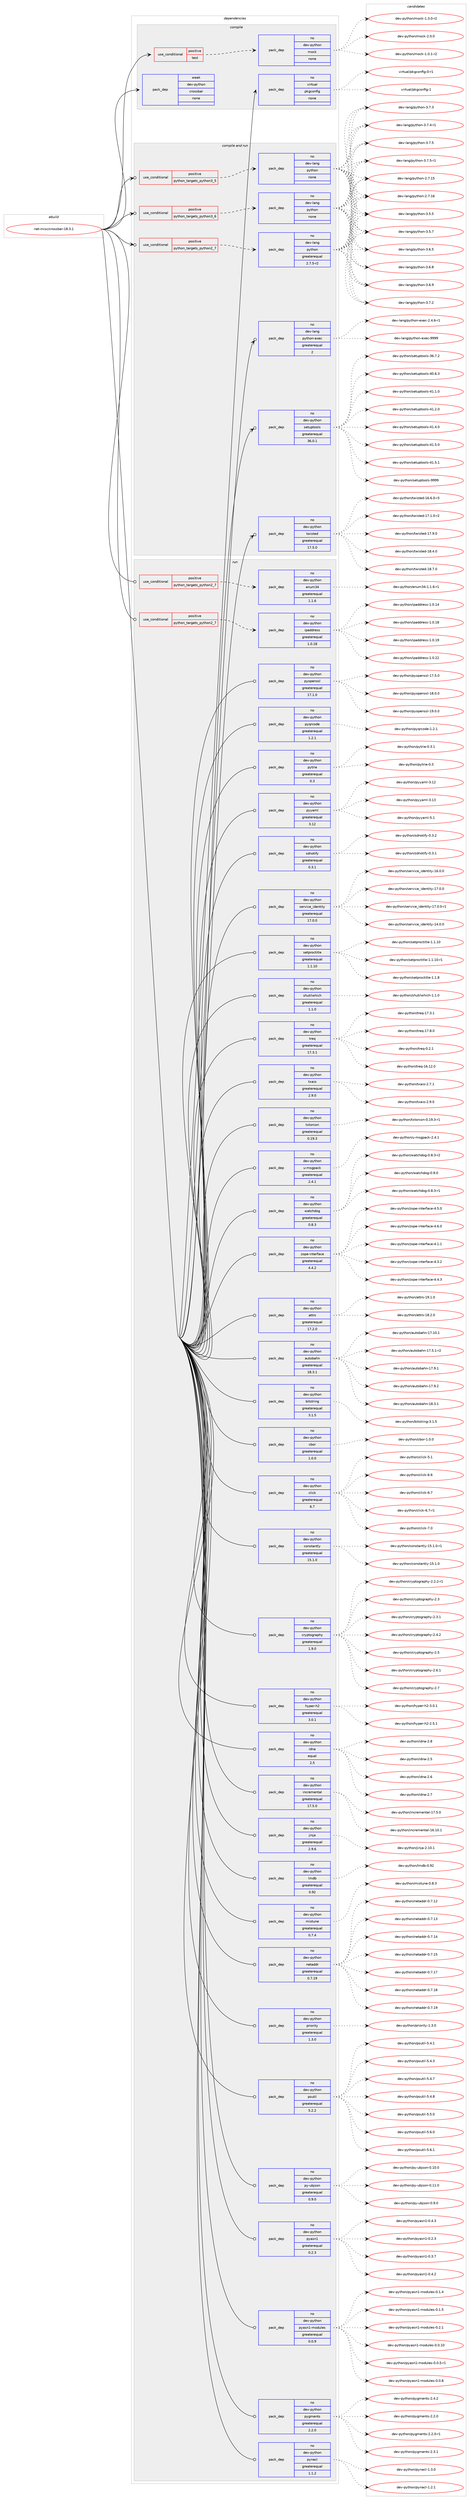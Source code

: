 digraph prolog {

# *************
# Graph options
# *************

newrank=true;
concentrate=true;
compound=true;
graph [rankdir=LR,fontname=Helvetica,fontsize=10,ranksep=1.5];#, ranksep=2.5, nodesep=0.2];
edge  [arrowhead=vee];
node  [fontname=Helvetica,fontsize=10];

# **********
# The ebuild
# **********

subgraph cluster_leftcol {
color=gray;
rank=same;
label=<<i>ebuild</i>>;
id [label="net-misc/crossbar-18.3.1", color=red, width=4, href="../net-misc/crossbar-18.3.1.svg"];
}

# ****************
# The dependencies
# ****************

subgraph cluster_midcol {
color=gray;
label=<<i>dependencies</i>>;
subgraph cluster_compile {
fillcolor="#eeeeee";
style=filled;
label=<<i>compile</i>>;
subgraph cond202905 {
dependency832178 [label=<<TABLE BORDER="0" CELLBORDER="1" CELLSPACING="0" CELLPADDING="4"><TR><TD ROWSPAN="3" CELLPADDING="10">use_conditional</TD></TR><TR><TD>positive</TD></TR><TR><TD>test</TD></TR></TABLE>>, shape=none, color=red];
subgraph pack614667 {
dependency832179 [label=<<TABLE BORDER="0" CELLBORDER="1" CELLSPACING="0" CELLPADDING="4" WIDTH="220"><TR><TD ROWSPAN="6" CELLPADDING="30">pack_dep</TD></TR><TR><TD WIDTH="110">no</TD></TR><TR><TD>dev-python</TD></TR><TR><TD>mock</TD></TR><TR><TD>none</TD></TR><TR><TD></TD></TR></TABLE>>, shape=none, color=blue];
}
dependency832178:e -> dependency832179:w [weight=20,style="dashed",arrowhead="vee"];
}
id:e -> dependency832178:w [weight=20,style="solid",arrowhead="vee"];
subgraph pack614668 {
dependency832180 [label=<<TABLE BORDER="0" CELLBORDER="1" CELLSPACING="0" CELLPADDING="4" WIDTH="220"><TR><TD ROWSPAN="6" CELLPADDING="30">pack_dep</TD></TR><TR><TD WIDTH="110">no</TD></TR><TR><TD>virtual</TD></TR><TR><TD>pkgconfig</TD></TR><TR><TD>none</TD></TR><TR><TD></TD></TR></TABLE>>, shape=none, color=blue];
}
id:e -> dependency832180:w [weight=20,style="solid",arrowhead="vee"];
subgraph pack614669 {
dependency832181 [label=<<TABLE BORDER="0" CELLBORDER="1" CELLSPACING="0" CELLPADDING="4" WIDTH="220"><TR><TD ROWSPAN="6" CELLPADDING="30">pack_dep</TD></TR><TR><TD WIDTH="110">weak</TD></TR><TR><TD>dev-python</TD></TR><TR><TD>crossbar</TD></TR><TR><TD>none</TD></TR><TR><TD></TD></TR></TABLE>>, shape=none, color=blue];
}
id:e -> dependency832181:w [weight=20,style="solid",arrowhead="vee"];
}
subgraph cluster_compileandrun {
fillcolor="#eeeeee";
style=filled;
label=<<i>compile and run</i>>;
subgraph cond202906 {
dependency832182 [label=<<TABLE BORDER="0" CELLBORDER="1" CELLSPACING="0" CELLPADDING="4"><TR><TD ROWSPAN="3" CELLPADDING="10">use_conditional</TD></TR><TR><TD>positive</TD></TR><TR><TD>python_targets_python2_7</TD></TR></TABLE>>, shape=none, color=red];
subgraph pack614670 {
dependency832183 [label=<<TABLE BORDER="0" CELLBORDER="1" CELLSPACING="0" CELLPADDING="4" WIDTH="220"><TR><TD ROWSPAN="6" CELLPADDING="30">pack_dep</TD></TR><TR><TD WIDTH="110">no</TD></TR><TR><TD>dev-lang</TD></TR><TR><TD>python</TD></TR><TR><TD>greaterequal</TD></TR><TR><TD>2.7.5-r2</TD></TR></TABLE>>, shape=none, color=blue];
}
dependency832182:e -> dependency832183:w [weight=20,style="dashed",arrowhead="vee"];
}
id:e -> dependency832182:w [weight=20,style="solid",arrowhead="odotvee"];
subgraph cond202907 {
dependency832184 [label=<<TABLE BORDER="0" CELLBORDER="1" CELLSPACING="0" CELLPADDING="4"><TR><TD ROWSPAN="3" CELLPADDING="10">use_conditional</TD></TR><TR><TD>positive</TD></TR><TR><TD>python_targets_python3_5</TD></TR></TABLE>>, shape=none, color=red];
subgraph pack614671 {
dependency832185 [label=<<TABLE BORDER="0" CELLBORDER="1" CELLSPACING="0" CELLPADDING="4" WIDTH="220"><TR><TD ROWSPAN="6" CELLPADDING="30">pack_dep</TD></TR><TR><TD WIDTH="110">no</TD></TR><TR><TD>dev-lang</TD></TR><TR><TD>python</TD></TR><TR><TD>none</TD></TR><TR><TD></TD></TR></TABLE>>, shape=none, color=blue];
}
dependency832184:e -> dependency832185:w [weight=20,style="dashed",arrowhead="vee"];
}
id:e -> dependency832184:w [weight=20,style="solid",arrowhead="odotvee"];
subgraph cond202908 {
dependency832186 [label=<<TABLE BORDER="0" CELLBORDER="1" CELLSPACING="0" CELLPADDING="4"><TR><TD ROWSPAN="3" CELLPADDING="10">use_conditional</TD></TR><TR><TD>positive</TD></TR><TR><TD>python_targets_python3_6</TD></TR></TABLE>>, shape=none, color=red];
subgraph pack614672 {
dependency832187 [label=<<TABLE BORDER="0" CELLBORDER="1" CELLSPACING="0" CELLPADDING="4" WIDTH="220"><TR><TD ROWSPAN="6" CELLPADDING="30">pack_dep</TD></TR><TR><TD WIDTH="110">no</TD></TR><TR><TD>dev-lang</TD></TR><TR><TD>python</TD></TR><TR><TD>none</TD></TR><TR><TD></TD></TR></TABLE>>, shape=none, color=blue];
}
dependency832186:e -> dependency832187:w [weight=20,style="dashed",arrowhead="vee"];
}
id:e -> dependency832186:w [weight=20,style="solid",arrowhead="odotvee"];
subgraph pack614673 {
dependency832188 [label=<<TABLE BORDER="0" CELLBORDER="1" CELLSPACING="0" CELLPADDING="4" WIDTH="220"><TR><TD ROWSPAN="6" CELLPADDING="30">pack_dep</TD></TR><TR><TD WIDTH="110">no</TD></TR><TR><TD>dev-lang</TD></TR><TR><TD>python-exec</TD></TR><TR><TD>greaterequal</TD></TR><TR><TD>2</TD></TR></TABLE>>, shape=none, color=blue];
}
id:e -> dependency832188:w [weight=20,style="solid",arrowhead="odotvee"];
subgraph pack614674 {
dependency832189 [label=<<TABLE BORDER="0" CELLBORDER="1" CELLSPACING="0" CELLPADDING="4" WIDTH="220"><TR><TD ROWSPAN="6" CELLPADDING="30">pack_dep</TD></TR><TR><TD WIDTH="110">no</TD></TR><TR><TD>dev-python</TD></TR><TR><TD>setuptools</TD></TR><TR><TD>greaterequal</TD></TR><TR><TD>36.0.1</TD></TR></TABLE>>, shape=none, color=blue];
}
id:e -> dependency832189:w [weight=20,style="solid",arrowhead="odotvee"];
subgraph pack614675 {
dependency832190 [label=<<TABLE BORDER="0" CELLBORDER="1" CELLSPACING="0" CELLPADDING="4" WIDTH="220"><TR><TD ROWSPAN="6" CELLPADDING="30">pack_dep</TD></TR><TR><TD WIDTH="110">no</TD></TR><TR><TD>dev-python</TD></TR><TR><TD>twisted</TD></TR><TR><TD>greaterequal</TD></TR><TR><TD>17.5.0</TD></TR></TABLE>>, shape=none, color=blue];
}
id:e -> dependency832190:w [weight=20,style="solid",arrowhead="odotvee"];
}
subgraph cluster_run {
fillcolor="#eeeeee";
style=filled;
label=<<i>run</i>>;
subgraph cond202909 {
dependency832191 [label=<<TABLE BORDER="0" CELLBORDER="1" CELLSPACING="0" CELLPADDING="4"><TR><TD ROWSPAN="3" CELLPADDING="10">use_conditional</TD></TR><TR><TD>positive</TD></TR><TR><TD>python_targets_python2_7</TD></TR></TABLE>>, shape=none, color=red];
subgraph pack614676 {
dependency832192 [label=<<TABLE BORDER="0" CELLBORDER="1" CELLSPACING="0" CELLPADDING="4" WIDTH="220"><TR><TD ROWSPAN="6" CELLPADDING="30">pack_dep</TD></TR><TR><TD WIDTH="110">no</TD></TR><TR><TD>dev-python</TD></TR><TR><TD>enum34</TD></TR><TR><TD>greaterequal</TD></TR><TR><TD>1.1.6</TD></TR></TABLE>>, shape=none, color=blue];
}
dependency832191:e -> dependency832192:w [weight=20,style="dashed",arrowhead="vee"];
}
id:e -> dependency832191:w [weight=20,style="solid",arrowhead="odot"];
subgraph cond202910 {
dependency832193 [label=<<TABLE BORDER="0" CELLBORDER="1" CELLSPACING="0" CELLPADDING="4"><TR><TD ROWSPAN="3" CELLPADDING="10">use_conditional</TD></TR><TR><TD>positive</TD></TR><TR><TD>python_targets_python2_7</TD></TR></TABLE>>, shape=none, color=red];
subgraph pack614677 {
dependency832194 [label=<<TABLE BORDER="0" CELLBORDER="1" CELLSPACING="0" CELLPADDING="4" WIDTH="220"><TR><TD ROWSPAN="6" CELLPADDING="30">pack_dep</TD></TR><TR><TD WIDTH="110">no</TD></TR><TR><TD>dev-python</TD></TR><TR><TD>ipaddress</TD></TR><TR><TD>greaterequal</TD></TR><TR><TD>1.0.18</TD></TR></TABLE>>, shape=none, color=blue];
}
dependency832193:e -> dependency832194:w [weight=20,style="dashed",arrowhead="vee"];
}
id:e -> dependency832193:w [weight=20,style="solid",arrowhead="odot"];
subgraph pack614678 {
dependency832195 [label=<<TABLE BORDER="0" CELLBORDER="1" CELLSPACING="0" CELLPADDING="4" WIDTH="220"><TR><TD ROWSPAN="6" CELLPADDING="30">pack_dep</TD></TR><TR><TD WIDTH="110">no</TD></TR><TR><TD>dev-python</TD></TR><TR><TD>attrs</TD></TR><TR><TD>greaterequal</TD></TR><TR><TD>17.2.0</TD></TR></TABLE>>, shape=none, color=blue];
}
id:e -> dependency832195:w [weight=20,style="solid",arrowhead="odot"];
subgraph pack614679 {
dependency832196 [label=<<TABLE BORDER="0" CELLBORDER="1" CELLSPACING="0" CELLPADDING="4" WIDTH="220"><TR><TD ROWSPAN="6" CELLPADDING="30">pack_dep</TD></TR><TR><TD WIDTH="110">no</TD></TR><TR><TD>dev-python</TD></TR><TR><TD>autobahn</TD></TR><TR><TD>greaterequal</TD></TR><TR><TD>18.3.1</TD></TR></TABLE>>, shape=none, color=blue];
}
id:e -> dependency832196:w [weight=20,style="solid",arrowhead="odot"];
subgraph pack614680 {
dependency832197 [label=<<TABLE BORDER="0" CELLBORDER="1" CELLSPACING="0" CELLPADDING="4" WIDTH="220"><TR><TD ROWSPAN="6" CELLPADDING="30">pack_dep</TD></TR><TR><TD WIDTH="110">no</TD></TR><TR><TD>dev-python</TD></TR><TR><TD>bitstring</TD></TR><TR><TD>greaterequal</TD></TR><TR><TD>3.1.5</TD></TR></TABLE>>, shape=none, color=blue];
}
id:e -> dependency832197:w [weight=20,style="solid",arrowhead="odot"];
subgraph pack614681 {
dependency832198 [label=<<TABLE BORDER="0" CELLBORDER="1" CELLSPACING="0" CELLPADDING="4" WIDTH="220"><TR><TD ROWSPAN="6" CELLPADDING="30">pack_dep</TD></TR><TR><TD WIDTH="110">no</TD></TR><TR><TD>dev-python</TD></TR><TR><TD>cbor</TD></TR><TR><TD>greaterequal</TD></TR><TR><TD>1.0.0</TD></TR></TABLE>>, shape=none, color=blue];
}
id:e -> dependency832198:w [weight=20,style="solid",arrowhead="odot"];
subgraph pack614682 {
dependency832199 [label=<<TABLE BORDER="0" CELLBORDER="1" CELLSPACING="0" CELLPADDING="4" WIDTH="220"><TR><TD ROWSPAN="6" CELLPADDING="30">pack_dep</TD></TR><TR><TD WIDTH="110">no</TD></TR><TR><TD>dev-python</TD></TR><TR><TD>click</TD></TR><TR><TD>greaterequal</TD></TR><TR><TD>6.7</TD></TR></TABLE>>, shape=none, color=blue];
}
id:e -> dependency832199:w [weight=20,style="solid",arrowhead="odot"];
subgraph pack614683 {
dependency832200 [label=<<TABLE BORDER="0" CELLBORDER="1" CELLSPACING="0" CELLPADDING="4" WIDTH="220"><TR><TD ROWSPAN="6" CELLPADDING="30">pack_dep</TD></TR><TR><TD WIDTH="110">no</TD></TR><TR><TD>dev-python</TD></TR><TR><TD>constantly</TD></TR><TR><TD>greaterequal</TD></TR><TR><TD>15.1.0</TD></TR></TABLE>>, shape=none, color=blue];
}
id:e -> dependency832200:w [weight=20,style="solid",arrowhead="odot"];
subgraph pack614684 {
dependency832201 [label=<<TABLE BORDER="0" CELLBORDER="1" CELLSPACING="0" CELLPADDING="4" WIDTH="220"><TR><TD ROWSPAN="6" CELLPADDING="30">pack_dep</TD></TR><TR><TD WIDTH="110">no</TD></TR><TR><TD>dev-python</TD></TR><TR><TD>cryptography</TD></TR><TR><TD>greaterequal</TD></TR><TR><TD>1.9.0</TD></TR></TABLE>>, shape=none, color=blue];
}
id:e -> dependency832201:w [weight=20,style="solid",arrowhead="odot"];
subgraph pack614685 {
dependency832202 [label=<<TABLE BORDER="0" CELLBORDER="1" CELLSPACING="0" CELLPADDING="4" WIDTH="220"><TR><TD ROWSPAN="6" CELLPADDING="30">pack_dep</TD></TR><TR><TD WIDTH="110">no</TD></TR><TR><TD>dev-python</TD></TR><TR><TD>hyper-h2</TD></TR><TR><TD>greaterequal</TD></TR><TR><TD>3.0.1</TD></TR></TABLE>>, shape=none, color=blue];
}
id:e -> dependency832202:w [weight=20,style="solid",arrowhead="odot"];
subgraph pack614686 {
dependency832203 [label=<<TABLE BORDER="0" CELLBORDER="1" CELLSPACING="0" CELLPADDING="4" WIDTH="220"><TR><TD ROWSPAN="6" CELLPADDING="30">pack_dep</TD></TR><TR><TD WIDTH="110">no</TD></TR><TR><TD>dev-python</TD></TR><TR><TD>idna</TD></TR><TR><TD>equal</TD></TR><TR><TD>2.5</TD></TR></TABLE>>, shape=none, color=blue];
}
id:e -> dependency832203:w [weight=20,style="solid",arrowhead="odot"];
subgraph pack614687 {
dependency832204 [label=<<TABLE BORDER="0" CELLBORDER="1" CELLSPACING="0" CELLPADDING="4" WIDTH="220"><TR><TD ROWSPAN="6" CELLPADDING="30">pack_dep</TD></TR><TR><TD WIDTH="110">no</TD></TR><TR><TD>dev-python</TD></TR><TR><TD>incremental</TD></TR><TR><TD>greaterequal</TD></TR><TR><TD>17.5.0</TD></TR></TABLE>>, shape=none, color=blue];
}
id:e -> dependency832204:w [weight=20,style="solid",arrowhead="odot"];
subgraph pack614688 {
dependency832205 [label=<<TABLE BORDER="0" CELLBORDER="1" CELLSPACING="0" CELLPADDING="4" WIDTH="220"><TR><TD ROWSPAN="6" CELLPADDING="30">pack_dep</TD></TR><TR><TD WIDTH="110">no</TD></TR><TR><TD>dev-python</TD></TR><TR><TD>jinja</TD></TR><TR><TD>greaterequal</TD></TR><TR><TD>2.9.6</TD></TR></TABLE>>, shape=none, color=blue];
}
id:e -> dependency832205:w [weight=20,style="solid",arrowhead="odot"];
subgraph pack614689 {
dependency832206 [label=<<TABLE BORDER="0" CELLBORDER="1" CELLSPACING="0" CELLPADDING="4" WIDTH="220"><TR><TD ROWSPAN="6" CELLPADDING="30">pack_dep</TD></TR><TR><TD WIDTH="110">no</TD></TR><TR><TD>dev-python</TD></TR><TR><TD>lmdb</TD></TR><TR><TD>greaterequal</TD></TR><TR><TD>0.92</TD></TR></TABLE>>, shape=none, color=blue];
}
id:e -> dependency832206:w [weight=20,style="solid",arrowhead="odot"];
subgraph pack614690 {
dependency832207 [label=<<TABLE BORDER="0" CELLBORDER="1" CELLSPACING="0" CELLPADDING="4" WIDTH="220"><TR><TD ROWSPAN="6" CELLPADDING="30">pack_dep</TD></TR><TR><TD WIDTH="110">no</TD></TR><TR><TD>dev-python</TD></TR><TR><TD>mistune</TD></TR><TR><TD>greaterequal</TD></TR><TR><TD>0.7.4</TD></TR></TABLE>>, shape=none, color=blue];
}
id:e -> dependency832207:w [weight=20,style="solid",arrowhead="odot"];
subgraph pack614691 {
dependency832208 [label=<<TABLE BORDER="0" CELLBORDER="1" CELLSPACING="0" CELLPADDING="4" WIDTH="220"><TR><TD ROWSPAN="6" CELLPADDING="30">pack_dep</TD></TR><TR><TD WIDTH="110">no</TD></TR><TR><TD>dev-python</TD></TR><TR><TD>netaddr</TD></TR><TR><TD>greaterequal</TD></TR><TR><TD>0.7.19</TD></TR></TABLE>>, shape=none, color=blue];
}
id:e -> dependency832208:w [weight=20,style="solid",arrowhead="odot"];
subgraph pack614692 {
dependency832209 [label=<<TABLE BORDER="0" CELLBORDER="1" CELLSPACING="0" CELLPADDING="4" WIDTH="220"><TR><TD ROWSPAN="6" CELLPADDING="30">pack_dep</TD></TR><TR><TD WIDTH="110">no</TD></TR><TR><TD>dev-python</TD></TR><TR><TD>priority</TD></TR><TR><TD>greaterequal</TD></TR><TR><TD>1.3.0</TD></TR></TABLE>>, shape=none, color=blue];
}
id:e -> dependency832209:w [weight=20,style="solid",arrowhead="odot"];
subgraph pack614693 {
dependency832210 [label=<<TABLE BORDER="0" CELLBORDER="1" CELLSPACING="0" CELLPADDING="4" WIDTH="220"><TR><TD ROWSPAN="6" CELLPADDING="30">pack_dep</TD></TR><TR><TD WIDTH="110">no</TD></TR><TR><TD>dev-python</TD></TR><TR><TD>psutil</TD></TR><TR><TD>greaterequal</TD></TR><TR><TD>5.2.2</TD></TR></TABLE>>, shape=none, color=blue];
}
id:e -> dependency832210:w [weight=20,style="solid",arrowhead="odot"];
subgraph pack614694 {
dependency832211 [label=<<TABLE BORDER="0" CELLBORDER="1" CELLSPACING="0" CELLPADDING="4" WIDTH="220"><TR><TD ROWSPAN="6" CELLPADDING="30">pack_dep</TD></TR><TR><TD WIDTH="110">no</TD></TR><TR><TD>dev-python</TD></TR><TR><TD>py-ubjson</TD></TR><TR><TD>greaterequal</TD></TR><TR><TD>0.9.0</TD></TR></TABLE>>, shape=none, color=blue];
}
id:e -> dependency832211:w [weight=20,style="solid",arrowhead="odot"];
subgraph pack614695 {
dependency832212 [label=<<TABLE BORDER="0" CELLBORDER="1" CELLSPACING="0" CELLPADDING="4" WIDTH="220"><TR><TD ROWSPAN="6" CELLPADDING="30">pack_dep</TD></TR><TR><TD WIDTH="110">no</TD></TR><TR><TD>dev-python</TD></TR><TR><TD>pyasn1</TD></TR><TR><TD>greaterequal</TD></TR><TR><TD>0.2.3</TD></TR></TABLE>>, shape=none, color=blue];
}
id:e -> dependency832212:w [weight=20,style="solid",arrowhead="odot"];
subgraph pack614696 {
dependency832213 [label=<<TABLE BORDER="0" CELLBORDER="1" CELLSPACING="0" CELLPADDING="4" WIDTH="220"><TR><TD ROWSPAN="6" CELLPADDING="30">pack_dep</TD></TR><TR><TD WIDTH="110">no</TD></TR><TR><TD>dev-python</TD></TR><TR><TD>pyasn1-modules</TD></TR><TR><TD>greaterequal</TD></TR><TR><TD>0.0.9</TD></TR></TABLE>>, shape=none, color=blue];
}
id:e -> dependency832213:w [weight=20,style="solid",arrowhead="odot"];
subgraph pack614697 {
dependency832214 [label=<<TABLE BORDER="0" CELLBORDER="1" CELLSPACING="0" CELLPADDING="4" WIDTH="220"><TR><TD ROWSPAN="6" CELLPADDING="30">pack_dep</TD></TR><TR><TD WIDTH="110">no</TD></TR><TR><TD>dev-python</TD></TR><TR><TD>pygments</TD></TR><TR><TD>greaterequal</TD></TR><TR><TD>2.2.0</TD></TR></TABLE>>, shape=none, color=blue];
}
id:e -> dependency832214:w [weight=20,style="solid",arrowhead="odot"];
subgraph pack614698 {
dependency832215 [label=<<TABLE BORDER="0" CELLBORDER="1" CELLSPACING="0" CELLPADDING="4" WIDTH="220"><TR><TD ROWSPAN="6" CELLPADDING="30">pack_dep</TD></TR><TR><TD WIDTH="110">no</TD></TR><TR><TD>dev-python</TD></TR><TR><TD>pynacl</TD></TR><TR><TD>greaterequal</TD></TR><TR><TD>1.1.2</TD></TR></TABLE>>, shape=none, color=blue];
}
id:e -> dependency832215:w [weight=20,style="solid",arrowhead="odot"];
subgraph pack614699 {
dependency832216 [label=<<TABLE BORDER="0" CELLBORDER="1" CELLSPACING="0" CELLPADDING="4" WIDTH="220"><TR><TD ROWSPAN="6" CELLPADDING="30">pack_dep</TD></TR><TR><TD WIDTH="110">no</TD></TR><TR><TD>dev-python</TD></TR><TR><TD>pyopenssl</TD></TR><TR><TD>greaterequal</TD></TR><TR><TD>17.1.0</TD></TR></TABLE>>, shape=none, color=blue];
}
id:e -> dependency832216:w [weight=20,style="solid",arrowhead="odot"];
subgraph pack614700 {
dependency832217 [label=<<TABLE BORDER="0" CELLBORDER="1" CELLSPACING="0" CELLPADDING="4" WIDTH="220"><TR><TD ROWSPAN="6" CELLPADDING="30">pack_dep</TD></TR><TR><TD WIDTH="110">no</TD></TR><TR><TD>dev-python</TD></TR><TR><TD>pyqrcode</TD></TR><TR><TD>greaterequal</TD></TR><TR><TD>1.2.1</TD></TR></TABLE>>, shape=none, color=blue];
}
id:e -> dependency832217:w [weight=20,style="solid",arrowhead="odot"];
subgraph pack614701 {
dependency832218 [label=<<TABLE BORDER="0" CELLBORDER="1" CELLSPACING="0" CELLPADDING="4" WIDTH="220"><TR><TD ROWSPAN="6" CELLPADDING="30">pack_dep</TD></TR><TR><TD WIDTH="110">no</TD></TR><TR><TD>dev-python</TD></TR><TR><TD>pytrie</TD></TR><TR><TD>greaterequal</TD></TR><TR><TD>0.3</TD></TR></TABLE>>, shape=none, color=blue];
}
id:e -> dependency832218:w [weight=20,style="solid",arrowhead="odot"];
subgraph pack614702 {
dependency832219 [label=<<TABLE BORDER="0" CELLBORDER="1" CELLSPACING="0" CELLPADDING="4" WIDTH="220"><TR><TD ROWSPAN="6" CELLPADDING="30">pack_dep</TD></TR><TR><TD WIDTH="110">no</TD></TR><TR><TD>dev-python</TD></TR><TR><TD>pyyaml</TD></TR><TR><TD>greaterequal</TD></TR><TR><TD>3.12</TD></TR></TABLE>>, shape=none, color=blue];
}
id:e -> dependency832219:w [weight=20,style="solid",arrowhead="odot"];
subgraph pack614703 {
dependency832220 [label=<<TABLE BORDER="0" CELLBORDER="1" CELLSPACING="0" CELLPADDING="4" WIDTH="220"><TR><TD ROWSPAN="6" CELLPADDING="30">pack_dep</TD></TR><TR><TD WIDTH="110">no</TD></TR><TR><TD>dev-python</TD></TR><TR><TD>sdnotify</TD></TR><TR><TD>greaterequal</TD></TR><TR><TD>0.3.1</TD></TR></TABLE>>, shape=none, color=blue];
}
id:e -> dependency832220:w [weight=20,style="solid",arrowhead="odot"];
subgraph pack614704 {
dependency832221 [label=<<TABLE BORDER="0" CELLBORDER="1" CELLSPACING="0" CELLPADDING="4" WIDTH="220"><TR><TD ROWSPAN="6" CELLPADDING="30">pack_dep</TD></TR><TR><TD WIDTH="110">no</TD></TR><TR><TD>dev-python</TD></TR><TR><TD>service_identity</TD></TR><TR><TD>greaterequal</TD></TR><TR><TD>17.0.0</TD></TR></TABLE>>, shape=none, color=blue];
}
id:e -> dependency832221:w [weight=20,style="solid",arrowhead="odot"];
subgraph pack614705 {
dependency832222 [label=<<TABLE BORDER="0" CELLBORDER="1" CELLSPACING="0" CELLPADDING="4" WIDTH="220"><TR><TD ROWSPAN="6" CELLPADDING="30">pack_dep</TD></TR><TR><TD WIDTH="110">no</TD></TR><TR><TD>dev-python</TD></TR><TR><TD>setproctitle</TD></TR><TR><TD>greaterequal</TD></TR><TR><TD>1.1.10</TD></TR></TABLE>>, shape=none, color=blue];
}
id:e -> dependency832222:w [weight=20,style="solid",arrowhead="odot"];
subgraph pack614706 {
dependency832223 [label=<<TABLE BORDER="0" CELLBORDER="1" CELLSPACING="0" CELLPADDING="4" WIDTH="220"><TR><TD ROWSPAN="6" CELLPADDING="30">pack_dep</TD></TR><TR><TD WIDTH="110">no</TD></TR><TR><TD>dev-python</TD></TR><TR><TD>shutilwhich</TD></TR><TR><TD>greaterequal</TD></TR><TR><TD>1.1.0</TD></TR></TABLE>>, shape=none, color=blue];
}
id:e -> dependency832223:w [weight=20,style="solid",arrowhead="odot"];
subgraph pack614707 {
dependency832224 [label=<<TABLE BORDER="0" CELLBORDER="1" CELLSPACING="0" CELLPADDING="4" WIDTH="220"><TR><TD ROWSPAN="6" CELLPADDING="30">pack_dep</TD></TR><TR><TD WIDTH="110">no</TD></TR><TR><TD>dev-python</TD></TR><TR><TD>treq</TD></TR><TR><TD>greaterequal</TD></TR><TR><TD>17.3.1</TD></TR></TABLE>>, shape=none, color=blue];
}
id:e -> dependency832224:w [weight=20,style="solid",arrowhead="odot"];
subgraph pack614708 {
dependency832225 [label=<<TABLE BORDER="0" CELLBORDER="1" CELLSPACING="0" CELLPADDING="4" WIDTH="220"><TR><TD ROWSPAN="6" CELLPADDING="30">pack_dep</TD></TR><TR><TD WIDTH="110">no</TD></TR><TR><TD>dev-python</TD></TR><TR><TD>txaio</TD></TR><TR><TD>greaterequal</TD></TR><TR><TD>2.9.0</TD></TR></TABLE>>, shape=none, color=blue];
}
id:e -> dependency832225:w [weight=20,style="solid",arrowhead="odot"];
subgraph pack614709 {
dependency832226 [label=<<TABLE BORDER="0" CELLBORDER="1" CELLSPACING="0" CELLPADDING="4" WIDTH="220"><TR><TD ROWSPAN="6" CELLPADDING="30">pack_dep</TD></TR><TR><TD WIDTH="110">no</TD></TR><TR><TD>dev-python</TD></TR><TR><TD>txtorcon</TD></TR><TR><TD>greaterequal</TD></TR><TR><TD>0.19.3</TD></TR></TABLE>>, shape=none, color=blue];
}
id:e -> dependency832226:w [weight=20,style="solid",arrowhead="odot"];
subgraph pack614710 {
dependency832227 [label=<<TABLE BORDER="0" CELLBORDER="1" CELLSPACING="0" CELLPADDING="4" WIDTH="220"><TR><TD ROWSPAN="6" CELLPADDING="30">pack_dep</TD></TR><TR><TD WIDTH="110">no</TD></TR><TR><TD>dev-python</TD></TR><TR><TD>u-msgpack</TD></TR><TR><TD>greaterequal</TD></TR><TR><TD>2.4.1</TD></TR></TABLE>>, shape=none, color=blue];
}
id:e -> dependency832227:w [weight=20,style="solid",arrowhead="odot"];
subgraph pack614711 {
dependency832228 [label=<<TABLE BORDER="0" CELLBORDER="1" CELLSPACING="0" CELLPADDING="4" WIDTH="220"><TR><TD ROWSPAN="6" CELLPADDING="30">pack_dep</TD></TR><TR><TD WIDTH="110">no</TD></TR><TR><TD>dev-python</TD></TR><TR><TD>watchdog</TD></TR><TR><TD>greaterequal</TD></TR><TR><TD>0.8.3</TD></TR></TABLE>>, shape=none, color=blue];
}
id:e -> dependency832228:w [weight=20,style="solid",arrowhead="odot"];
subgraph pack614712 {
dependency832229 [label=<<TABLE BORDER="0" CELLBORDER="1" CELLSPACING="0" CELLPADDING="4" WIDTH="220"><TR><TD ROWSPAN="6" CELLPADDING="30">pack_dep</TD></TR><TR><TD WIDTH="110">no</TD></TR><TR><TD>dev-python</TD></TR><TR><TD>zope-interface</TD></TR><TR><TD>greaterequal</TD></TR><TR><TD>4.4.2</TD></TR></TABLE>>, shape=none, color=blue];
}
id:e -> dependency832229:w [weight=20,style="solid",arrowhead="odot"];
}
}

# **************
# The candidates
# **************

subgraph cluster_choices {
rank=same;
color=gray;
label=<<i>candidates</i>>;

subgraph choice614667 {
color=black;
nodesep=1;
choice1001011184511212111610411111047109111991074549464846494511450 [label="dev-python/mock-1.0.1-r2", color=red, width=4,href="../dev-python/mock-1.0.1-r2.svg"];
choice1001011184511212111610411111047109111991074549465146484511450 [label="dev-python/mock-1.3.0-r2", color=red, width=4,href="../dev-python/mock-1.3.0-r2.svg"];
choice100101118451121211161041111104710911199107455046484648 [label="dev-python/mock-2.0.0", color=red, width=4,href="../dev-python/mock-2.0.0.svg"];
dependency832179:e -> choice1001011184511212111610411111047109111991074549464846494511450:w [style=dotted,weight="100"];
dependency832179:e -> choice1001011184511212111610411111047109111991074549465146484511450:w [style=dotted,weight="100"];
dependency832179:e -> choice100101118451121211161041111104710911199107455046484648:w [style=dotted,weight="100"];
}
subgraph choice614668 {
color=black;
nodesep=1;
choice11810511411611797108471121071039911111010210510345484511449 [label="virtual/pkgconfig-0-r1", color=red, width=4,href="../virtual/pkgconfig-0-r1.svg"];
choice1181051141161179710847112107103991111101021051034549 [label="virtual/pkgconfig-1", color=red, width=4,href="../virtual/pkgconfig-1.svg"];
dependency832180:e -> choice11810511411611797108471121071039911111010210510345484511449:w [style=dotted,weight="100"];
dependency832180:e -> choice1181051141161179710847112107103991111101021051034549:w [style=dotted,weight="100"];
}
subgraph choice614669 {
color=black;
nodesep=1;
}
subgraph choice614670 {
color=black;
nodesep=1;
choice10010111845108971101034711212111610411111045504655464953 [label="dev-lang/python-2.7.15", color=red, width=4,href="../dev-lang/python-2.7.15.svg"];
choice10010111845108971101034711212111610411111045504655464954 [label="dev-lang/python-2.7.16", color=red, width=4,href="../dev-lang/python-2.7.16.svg"];
choice100101118451089711010347112121116104111110455146534653 [label="dev-lang/python-3.5.5", color=red, width=4,href="../dev-lang/python-3.5.5.svg"];
choice100101118451089711010347112121116104111110455146534655 [label="dev-lang/python-3.5.7", color=red, width=4,href="../dev-lang/python-3.5.7.svg"];
choice100101118451089711010347112121116104111110455146544653 [label="dev-lang/python-3.6.5", color=red, width=4,href="../dev-lang/python-3.6.5.svg"];
choice100101118451089711010347112121116104111110455146544656 [label="dev-lang/python-3.6.8", color=red, width=4,href="../dev-lang/python-3.6.8.svg"];
choice100101118451089711010347112121116104111110455146544657 [label="dev-lang/python-3.6.9", color=red, width=4,href="../dev-lang/python-3.6.9.svg"];
choice100101118451089711010347112121116104111110455146554650 [label="dev-lang/python-3.7.2", color=red, width=4,href="../dev-lang/python-3.7.2.svg"];
choice100101118451089711010347112121116104111110455146554651 [label="dev-lang/python-3.7.3", color=red, width=4,href="../dev-lang/python-3.7.3.svg"];
choice1001011184510897110103471121211161041111104551465546524511449 [label="dev-lang/python-3.7.4-r1", color=red, width=4,href="../dev-lang/python-3.7.4-r1.svg"];
choice100101118451089711010347112121116104111110455146554653 [label="dev-lang/python-3.7.5", color=red, width=4,href="../dev-lang/python-3.7.5.svg"];
choice1001011184510897110103471121211161041111104551465546534511449 [label="dev-lang/python-3.7.5-r1", color=red, width=4,href="../dev-lang/python-3.7.5-r1.svg"];
dependency832183:e -> choice10010111845108971101034711212111610411111045504655464953:w [style=dotted,weight="100"];
dependency832183:e -> choice10010111845108971101034711212111610411111045504655464954:w [style=dotted,weight="100"];
dependency832183:e -> choice100101118451089711010347112121116104111110455146534653:w [style=dotted,weight="100"];
dependency832183:e -> choice100101118451089711010347112121116104111110455146534655:w [style=dotted,weight="100"];
dependency832183:e -> choice100101118451089711010347112121116104111110455146544653:w [style=dotted,weight="100"];
dependency832183:e -> choice100101118451089711010347112121116104111110455146544656:w [style=dotted,weight="100"];
dependency832183:e -> choice100101118451089711010347112121116104111110455146544657:w [style=dotted,weight="100"];
dependency832183:e -> choice100101118451089711010347112121116104111110455146554650:w [style=dotted,weight="100"];
dependency832183:e -> choice100101118451089711010347112121116104111110455146554651:w [style=dotted,weight="100"];
dependency832183:e -> choice1001011184510897110103471121211161041111104551465546524511449:w [style=dotted,weight="100"];
dependency832183:e -> choice100101118451089711010347112121116104111110455146554653:w [style=dotted,weight="100"];
dependency832183:e -> choice1001011184510897110103471121211161041111104551465546534511449:w [style=dotted,weight="100"];
}
subgraph choice614671 {
color=black;
nodesep=1;
choice10010111845108971101034711212111610411111045504655464953 [label="dev-lang/python-2.7.15", color=red, width=4,href="../dev-lang/python-2.7.15.svg"];
choice10010111845108971101034711212111610411111045504655464954 [label="dev-lang/python-2.7.16", color=red, width=4,href="../dev-lang/python-2.7.16.svg"];
choice100101118451089711010347112121116104111110455146534653 [label="dev-lang/python-3.5.5", color=red, width=4,href="../dev-lang/python-3.5.5.svg"];
choice100101118451089711010347112121116104111110455146534655 [label="dev-lang/python-3.5.7", color=red, width=4,href="../dev-lang/python-3.5.7.svg"];
choice100101118451089711010347112121116104111110455146544653 [label="dev-lang/python-3.6.5", color=red, width=4,href="../dev-lang/python-3.6.5.svg"];
choice100101118451089711010347112121116104111110455146544656 [label="dev-lang/python-3.6.8", color=red, width=4,href="../dev-lang/python-3.6.8.svg"];
choice100101118451089711010347112121116104111110455146544657 [label="dev-lang/python-3.6.9", color=red, width=4,href="../dev-lang/python-3.6.9.svg"];
choice100101118451089711010347112121116104111110455146554650 [label="dev-lang/python-3.7.2", color=red, width=4,href="../dev-lang/python-3.7.2.svg"];
choice100101118451089711010347112121116104111110455146554651 [label="dev-lang/python-3.7.3", color=red, width=4,href="../dev-lang/python-3.7.3.svg"];
choice1001011184510897110103471121211161041111104551465546524511449 [label="dev-lang/python-3.7.4-r1", color=red, width=4,href="../dev-lang/python-3.7.4-r1.svg"];
choice100101118451089711010347112121116104111110455146554653 [label="dev-lang/python-3.7.5", color=red, width=4,href="../dev-lang/python-3.7.5.svg"];
choice1001011184510897110103471121211161041111104551465546534511449 [label="dev-lang/python-3.7.5-r1", color=red, width=4,href="../dev-lang/python-3.7.5-r1.svg"];
dependency832185:e -> choice10010111845108971101034711212111610411111045504655464953:w [style=dotted,weight="100"];
dependency832185:e -> choice10010111845108971101034711212111610411111045504655464954:w [style=dotted,weight="100"];
dependency832185:e -> choice100101118451089711010347112121116104111110455146534653:w [style=dotted,weight="100"];
dependency832185:e -> choice100101118451089711010347112121116104111110455146534655:w [style=dotted,weight="100"];
dependency832185:e -> choice100101118451089711010347112121116104111110455146544653:w [style=dotted,weight="100"];
dependency832185:e -> choice100101118451089711010347112121116104111110455146544656:w [style=dotted,weight="100"];
dependency832185:e -> choice100101118451089711010347112121116104111110455146544657:w [style=dotted,weight="100"];
dependency832185:e -> choice100101118451089711010347112121116104111110455146554650:w [style=dotted,weight="100"];
dependency832185:e -> choice100101118451089711010347112121116104111110455146554651:w [style=dotted,weight="100"];
dependency832185:e -> choice1001011184510897110103471121211161041111104551465546524511449:w [style=dotted,weight="100"];
dependency832185:e -> choice100101118451089711010347112121116104111110455146554653:w [style=dotted,weight="100"];
dependency832185:e -> choice1001011184510897110103471121211161041111104551465546534511449:w [style=dotted,weight="100"];
}
subgraph choice614672 {
color=black;
nodesep=1;
choice10010111845108971101034711212111610411111045504655464953 [label="dev-lang/python-2.7.15", color=red, width=4,href="../dev-lang/python-2.7.15.svg"];
choice10010111845108971101034711212111610411111045504655464954 [label="dev-lang/python-2.7.16", color=red, width=4,href="../dev-lang/python-2.7.16.svg"];
choice100101118451089711010347112121116104111110455146534653 [label="dev-lang/python-3.5.5", color=red, width=4,href="../dev-lang/python-3.5.5.svg"];
choice100101118451089711010347112121116104111110455146534655 [label="dev-lang/python-3.5.7", color=red, width=4,href="../dev-lang/python-3.5.7.svg"];
choice100101118451089711010347112121116104111110455146544653 [label="dev-lang/python-3.6.5", color=red, width=4,href="../dev-lang/python-3.6.5.svg"];
choice100101118451089711010347112121116104111110455146544656 [label="dev-lang/python-3.6.8", color=red, width=4,href="../dev-lang/python-3.6.8.svg"];
choice100101118451089711010347112121116104111110455146544657 [label="dev-lang/python-3.6.9", color=red, width=4,href="../dev-lang/python-3.6.9.svg"];
choice100101118451089711010347112121116104111110455146554650 [label="dev-lang/python-3.7.2", color=red, width=4,href="../dev-lang/python-3.7.2.svg"];
choice100101118451089711010347112121116104111110455146554651 [label="dev-lang/python-3.7.3", color=red, width=4,href="../dev-lang/python-3.7.3.svg"];
choice1001011184510897110103471121211161041111104551465546524511449 [label="dev-lang/python-3.7.4-r1", color=red, width=4,href="../dev-lang/python-3.7.4-r1.svg"];
choice100101118451089711010347112121116104111110455146554653 [label="dev-lang/python-3.7.5", color=red, width=4,href="../dev-lang/python-3.7.5.svg"];
choice1001011184510897110103471121211161041111104551465546534511449 [label="dev-lang/python-3.7.5-r1", color=red, width=4,href="../dev-lang/python-3.7.5-r1.svg"];
dependency832187:e -> choice10010111845108971101034711212111610411111045504655464953:w [style=dotted,weight="100"];
dependency832187:e -> choice10010111845108971101034711212111610411111045504655464954:w [style=dotted,weight="100"];
dependency832187:e -> choice100101118451089711010347112121116104111110455146534653:w [style=dotted,weight="100"];
dependency832187:e -> choice100101118451089711010347112121116104111110455146534655:w [style=dotted,weight="100"];
dependency832187:e -> choice100101118451089711010347112121116104111110455146544653:w [style=dotted,weight="100"];
dependency832187:e -> choice100101118451089711010347112121116104111110455146544656:w [style=dotted,weight="100"];
dependency832187:e -> choice100101118451089711010347112121116104111110455146544657:w [style=dotted,weight="100"];
dependency832187:e -> choice100101118451089711010347112121116104111110455146554650:w [style=dotted,weight="100"];
dependency832187:e -> choice100101118451089711010347112121116104111110455146554651:w [style=dotted,weight="100"];
dependency832187:e -> choice1001011184510897110103471121211161041111104551465546524511449:w [style=dotted,weight="100"];
dependency832187:e -> choice100101118451089711010347112121116104111110455146554653:w [style=dotted,weight="100"];
dependency832187:e -> choice1001011184510897110103471121211161041111104551465546534511449:w [style=dotted,weight="100"];
}
subgraph choice614673 {
color=black;
nodesep=1;
choice10010111845108971101034711212111610411111045101120101994550465246544511449 [label="dev-lang/python-exec-2.4.6-r1", color=red, width=4,href="../dev-lang/python-exec-2.4.6-r1.svg"];
choice10010111845108971101034711212111610411111045101120101994557575757 [label="dev-lang/python-exec-9999", color=red, width=4,href="../dev-lang/python-exec-9999.svg"];
dependency832188:e -> choice10010111845108971101034711212111610411111045101120101994550465246544511449:w [style=dotted,weight="100"];
dependency832188:e -> choice10010111845108971101034711212111610411111045101120101994557575757:w [style=dotted,weight="100"];
}
subgraph choice614674 {
color=black;
nodesep=1;
choice100101118451121211161041111104711510111611711211611111110811545515446554650 [label="dev-python/setuptools-36.7.2", color=red, width=4,href="../dev-python/setuptools-36.7.2.svg"];
choice100101118451121211161041111104711510111611711211611111110811545524846544651 [label="dev-python/setuptools-40.6.3", color=red, width=4,href="../dev-python/setuptools-40.6.3.svg"];
choice100101118451121211161041111104711510111611711211611111110811545524946494648 [label="dev-python/setuptools-41.1.0", color=red, width=4,href="../dev-python/setuptools-41.1.0.svg"];
choice100101118451121211161041111104711510111611711211611111110811545524946504648 [label="dev-python/setuptools-41.2.0", color=red, width=4,href="../dev-python/setuptools-41.2.0.svg"];
choice100101118451121211161041111104711510111611711211611111110811545524946524648 [label="dev-python/setuptools-41.4.0", color=red, width=4,href="../dev-python/setuptools-41.4.0.svg"];
choice100101118451121211161041111104711510111611711211611111110811545524946534648 [label="dev-python/setuptools-41.5.0", color=red, width=4,href="../dev-python/setuptools-41.5.0.svg"];
choice100101118451121211161041111104711510111611711211611111110811545524946534649 [label="dev-python/setuptools-41.5.1", color=red, width=4,href="../dev-python/setuptools-41.5.1.svg"];
choice10010111845112121116104111110471151011161171121161111111081154557575757 [label="dev-python/setuptools-9999", color=red, width=4,href="../dev-python/setuptools-9999.svg"];
dependency832189:e -> choice100101118451121211161041111104711510111611711211611111110811545515446554650:w [style=dotted,weight="100"];
dependency832189:e -> choice100101118451121211161041111104711510111611711211611111110811545524846544651:w [style=dotted,weight="100"];
dependency832189:e -> choice100101118451121211161041111104711510111611711211611111110811545524946494648:w [style=dotted,weight="100"];
dependency832189:e -> choice100101118451121211161041111104711510111611711211611111110811545524946504648:w [style=dotted,weight="100"];
dependency832189:e -> choice100101118451121211161041111104711510111611711211611111110811545524946524648:w [style=dotted,weight="100"];
dependency832189:e -> choice100101118451121211161041111104711510111611711211611111110811545524946534648:w [style=dotted,weight="100"];
dependency832189:e -> choice100101118451121211161041111104711510111611711211611111110811545524946534649:w [style=dotted,weight="100"];
dependency832189:e -> choice10010111845112121116104111110471151011161171121161111111081154557575757:w [style=dotted,weight="100"];
}
subgraph choice614675 {
color=black;
nodesep=1;
choice1001011184511212111610411111047116119105115116101100454954465446484511451 [label="dev-python/twisted-16.6.0-r3", color=red, width=4,href="../dev-python/twisted-16.6.0-r3.svg"];
choice1001011184511212111610411111047116119105115116101100454955464946484511450 [label="dev-python/twisted-17.1.0-r2", color=red, width=4,href="../dev-python/twisted-17.1.0-r2.svg"];
choice100101118451121211161041111104711611910511511610110045495546574648 [label="dev-python/twisted-17.9.0", color=red, width=4,href="../dev-python/twisted-17.9.0.svg"];
choice100101118451121211161041111104711611910511511610110045495646524648 [label="dev-python/twisted-18.4.0", color=red, width=4,href="../dev-python/twisted-18.4.0.svg"];
choice100101118451121211161041111104711611910511511610110045495646554648 [label="dev-python/twisted-18.7.0", color=red, width=4,href="../dev-python/twisted-18.7.0.svg"];
dependency832190:e -> choice1001011184511212111610411111047116119105115116101100454954465446484511451:w [style=dotted,weight="100"];
dependency832190:e -> choice1001011184511212111610411111047116119105115116101100454955464946484511450:w [style=dotted,weight="100"];
dependency832190:e -> choice100101118451121211161041111104711611910511511610110045495546574648:w [style=dotted,weight="100"];
dependency832190:e -> choice100101118451121211161041111104711611910511511610110045495646524648:w [style=dotted,weight="100"];
dependency832190:e -> choice100101118451121211161041111104711611910511511610110045495646554648:w [style=dotted,weight="100"];
}
subgraph choice614676 {
color=black;
nodesep=1;
choice100101118451121211161041111104710111011710951524549464946544511449 [label="dev-python/enum34-1.1.6-r1", color=red, width=4,href="../dev-python/enum34-1.1.6-r1.svg"];
dependency832192:e -> choice100101118451121211161041111104710111011710951524549464946544511449:w [style=dotted,weight="100"];
}
subgraph choice614677 {
color=black;
nodesep=1;
choice10010111845112121116104111110471051129710010011410111511545494648464952 [label="dev-python/ipaddress-1.0.14", color=red, width=4,href="../dev-python/ipaddress-1.0.14.svg"];
choice10010111845112121116104111110471051129710010011410111511545494648464956 [label="dev-python/ipaddress-1.0.18", color=red, width=4,href="../dev-python/ipaddress-1.0.18.svg"];
choice10010111845112121116104111110471051129710010011410111511545494648464957 [label="dev-python/ipaddress-1.0.19", color=red, width=4,href="../dev-python/ipaddress-1.0.19.svg"];
choice10010111845112121116104111110471051129710010011410111511545494648465050 [label="dev-python/ipaddress-1.0.22", color=red, width=4,href="../dev-python/ipaddress-1.0.22.svg"];
dependency832194:e -> choice10010111845112121116104111110471051129710010011410111511545494648464952:w [style=dotted,weight="100"];
dependency832194:e -> choice10010111845112121116104111110471051129710010011410111511545494648464956:w [style=dotted,weight="100"];
dependency832194:e -> choice10010111845112121116104111110471051129710010011410111511545494648464957:w [style=dotted,weight="100"];
dependency832194:e -> choice10010111845112121116104111110471051129710010011410111511545494648465050:w [style=dotted,weight="100"];
}
subgraph choice614678 {
color=black;
nodesep=1;
choice10010111845112121116104111110479711611611411545495646504648 [label="dev-python/attrs-18.2.0", color=red, width=4,href="../dev-python/attrs-18.2.0.svg"];
choice10010111845112121116104111110479711611611411545495746494648 [label="dev-python/attrs-19.1.0", color=red, width=4,href="../dev-python/attrs-19.1.0.svg"];
dependency832195:e -> choice10010111845112121116104111110479711611611411545495646504648:w [style=dotted,weight="100"];
dependency832195:e -> choice10010111845112121116104111110479711611611411545495746494648:w [style=dotted,weight="100"];
}
subgraph choice614679 {
color=black;
nodesep=1;
choice10010111845112121116104111110479711711611198971041104549554649484649 [label="dev-python/autobahn-17.10.1", color=red, width=4,href="../dev-python/autobahn-17.10.1.svg"];
choice1001011184511212111610411111047971171161119897104110454955465346494511450 [label="dev-python/autobahn-17.5.1-r2", color=red, width=4,href="../dev-python/autobahn-17.5.1-r2.svg"];
choice100101118451121211161041111104797117116111989710411045495546574649 [label="dev-python/autobahn-17.9.1", color=red, width=4,href="../dev-python/autobahn-17.9.1.svg"];
choice100101118451121211161041111104797117116111989710411045495546574650 [label="dev-python/autobahn-17.9.2", color=red, width=4,href="../dev-python/autobahn-17.9.2.svg"];
choice100101118451121211161041111104797117116111989710411045495646514649 [label="dev-python/autobahn-18.3.1", color=red, width=4,href="../dev-python/autobahn-18.3.1.svg"];
dependency832196:e -> choice10010111845112121116104111110479711711611198971041104549554649484649:w [style=dotted,weight="100"];
dependency832196:e -> choice1001011184511212111610411111047971171161119897104110454955465346494511450:w [style=dotted,weight="100"];
dependency832196:e -> choice100101118451121211161041111104797117116111989710411045495546574649:w [style=dotted,weight="100"];
dependency832196:e -> choice100101118451121211161041111104797117116111989710411045495546574650:w [style=dotted,weight="100"];
dependency832196:e -> choice100101118451121211161041111104797117116111989710411045495646514649:w [style=dotted,weight="100"];
}
subgraph choice614680 {
color=black;
nodesep=1;
choice100101118451121211161041111104798105116115116114105110103455146494653 [label="dev-python/bitstring-3.1.5", color=red, width=4,href="../dev-python/bitstring-3.1.5.svg"];
dependency832197:e -> choice100101118451121211161041111104798105116115116114105110103455146494653:w [style=dotted,weight="100"];
}
subgraph choice614681 {
color=black;
nodesep=1;
choice10010111845112121116104111110479998111114454946484648 [label="dev-python/cbor-1.0.0", color=red, width=4,href="../dev-python/cbor-1.0.0.svg"];
dependency832198:e -> choice10010111845112121116104111110479998111114454946484648:w [style=dotted,weight="100"];
}
subgraph choice614682 {
color=black;
nodesep=1;
choice1001011184511212111610411111047991081059910745534649 [label="dev-python/click-5.1", color=red, width=4,href="../dev-python/click-5.1.svg"];
choice1001011184511212111610411111047991081059910745544654 [label="dev-python/click-6.6", color=red, width=4,href="../dev-python/click-6.6.svg"];
choice1001011184511212111610411111047991081059910745544655 [label="dev-python/click-6.7", color=red, width=4,href="../dev-python/click-6.7.svg"];
choice10010111845112121116104111110479910810599107455446554511449 [label="dev-python/click-6.7-r1", color=red, width=4,href="../dev-python/click-6.7-r1.svg"];
choice1001011184511212111610411111047991081059910745554648 [label="dev-python/click-7.0", color=red, width=4,href="../dev-python/click-7.0.svg"];
dependency832199:e -> choice1001011184511212111610411111047991081059910745534649:w [style=dotted,weight="100"];
dependency832199:e -> choice1001011184511212111610411111047991081059910745544654:w [style=dotted,weight="100"];
dependency832199:e -> choice1001011184511212111610411111047991081059910745544655:w [style=dotted,weight="100"];
dependency832199:e -> choice10010111845112121116104111110479910810599107455446554511449:w [style=dotted,weight="100"];
dependency832199:e -> choice1001011184511212111610411111047991081059910745554648:w [style=dotted,weight="100"];
}
subgraph choice614683 {
color=black;
nodesep=1;
choice1001011184511212111610411111047991111101151169711011610812145495346494648 [label="dev-python/constantly-15.1.0", color=red, width=4,href="../dev-python/constantly-15.1.0.svg"];
choice10010111845112121116104111110479911111011511697110116108121454953464946484511449 [label="dev-python/constantly-15.1.0-r1", color=red, width=4,href="../dev-python/constantly-15.1.0-r1.svg"];
dependency832200:e -> choice1001011184511212111610411111047991111101151169711011610812145495346494648:w [style=dotted,weight="100"];
dependency832200:e -> choice10010111845112121116104111110479911111011511697110116108121454953464946484511449:w [style=dotted,weight="100"];
}
subgraph choice614684 {
color=black;
nodesep=1;
choice100101118451121211161041111104799114121112116111103114971121041214550465046504511449 [label="dev-python/cryptography-2.2.2-r1", color=red, width=4,href="../dev-python/cryptography-2.2.2-r1.svg"];
choice1001011184511212111610411111047991141211121161111031149711210412145504651 [label="dev-python/cryptography-2.3", color=red, width=4,href="../dev-python/cryptography-2.3.svg"];
choice10010111845112121116104111110479911412111211611110311497112104121455046514649 [label="dev-python/cryptography-2.3.1", color=red, width=4,href="../dev-python/cryptography-2.3.1.svg"];
choice10010111845112121116104111110479911412111211611110311497112104121455046524650 [label="dev-python/cryptography-2.4.2", color=red, width=4,href="../dev-python/cryptography-2.4.2.svg"];
choice1001011184511212111610411111047991141211121161111031149711210412145504653 [label="dev-python/cryptography-2.5", color=red, width=4,href="../dev-python/cryptography-2.5.svg"];
choice10010111845112121116104111110479911412111211611110311497112104121455046544649 [label="dev-python/cryptography-2.6.1", color=red, width=4,href="../dev-python/cryptography-2.6.1.svg"];
choice1001011184511212111610411111047991141211121161111031149711210412145504655 [label="dev-python/cryptography-2.7", color=red, width=4,href="../dev-python/cryptography-2.7.svg"];
dependency832201:e -> choice100101118451121211161041111104799114121112116111103114971121041214550465046504511449:w [style=dotted,weight="100"];
dependency832201:e -> choice1001011184511212111610411111047991141211121161111031149711210412145504651:w [style=dotted,weight="100"];
dependency832201:e -> choice10010111845112121116104111110479911412111211611110311497112104121455046514649:w [style=dotted,weight="100"];
dependency832201:e -> choice10010111845112121116104111110479911412111211611110311497112104121455046524650:w [style=dotted,weight="100"];
dependency832201:e -> choice1001011184511212111610411111047991141211121161111031149711210412145504653:w [style=dotted,weight="100"];
dependency832201:e -> choice10010111845112121116104111110479911412111211611110311497112104121455046544649:w [style=dotted,weight="100"];
dependency832201:e -> choice1001011184511212111610411111047991141211121161111031149711210412145504655:w [style=dotted,weight="100"];
}
subgraph choice614685 {
color=black;
nodesep=1;
choice10010111845112121116104111110471041211121011144510450455046534649 [label="dev-python/hyper-h2-2.5.1", color=red, width=4,href="../dev-python/hyper-h2-2.5.1.svg"];
choice10010111845112121116104111110471041211121011144510450455146484649 [label="dev-python/hyper-h2-3.0.1", color=red, width=4,href="../dev-python/hyper-h2-3.0.1.svg"];
dependency832202:e -> choice10010111845112121116104111110471041211121011144510450455046534649:w [style=dotted,weight="100"];
dependency832202:e -> choice10010111845112121116104111110471041211121011144510450455146484649:w [style=dotted,weight="100"];
}
subgraph choice614686 {
color=black;
nodesep=1;
choice10010111845112121116104111110471051001109745504653 [label="dev-python/idna-2.5", color=red, width=4,href="../dev-python/idna-2.5.svg"];
choice10010111845112121116104111110471051001109745504654 [label="dev-python/idna-2.6", color=red, width=4,href="../dev-python/idna-2.6.svg"];
choice10010111845112121116104111110471051001109745504655 [label="dev-python/idna-2.7", color=red, width=4,href="../dev-python/idna-2.7.svg"];
choice10010111845112121116104111110471051001109745504656 [label="dev-python/idna-2.8", color=red, width=4,href="../dev-python/idna-2.8.svg"];
dependency832203:e -> choice10010111845112121116104111110471051001109745504653:w [style=dotted,weight="100"];
dependency832203:e -> choice10010111845112121116104111110471051001109745504654:w [style=dotted,weight="100"];
dependency832203:e -> choice10010111845112121116104111110471051001109745504655:w [style=dotted,weight="100"];
dependency832203:e -> choice10010111845112121116104111110471051001109745504656:w [style=dotted,weight="100"];
}
subgraph choice614687 {
color=black;
nodesep=1;
choice100101118451121211161041111104710511099114101109101110116971084549544649484649 [label="dev-python/incremental-16.10.1", color=red, width=4,href="../dev-python/incremental-16.10.1.svg"];
choice1001011184511212111610411111047105110991141011091011101169710845495546534648 [label="dev-python/incremental-17.5.0", color=red, width=4,href="../dev-python/incremental-17.5.0.svg"];
dependency832204:e -> choice100101118451121211161041111104710511099114101109101110116971084549544649484649:w [style=dotted,weight="100"];
dependency832204:e -> choice1001011184511212111610411111047105110991141011091011101169710845495546534648:w [style=dotted,weight="100"];
}
subgraph choice614688 {
color=black;
nodesep=1;
choice10010111845112121116104111110471061051101069745504649484649 [label="dev-python/jinja-2.10.1", color=red, width=4,href="../dev-python/jinja-2.10.1.svg"];
dependency832205:e -> choice10010111845112121116104111110471061051101069745504649484649:w [style=dotted,weight="100"];
}
subgraph choice614689 {
color=black;
nodesep=1;
choice1001011184511212111610411111047108109100984548465750 [label="dev-python/lmdb-0.92", color=red, width=4,href="../dev-python/lmdb-0.92.svg"];
dependency832206:e -> choice1001011184511212111610411111047108109100984548465750:w [style=dotted,weight="100"];
}
subgraph choice614690 {
color=black;
nodesep=1;
choice1001011184511212111610411111047109105115116117110101454846564651 [label="dev-python/mistune-0.8.3", color=red, width=4,href="../dev-python/mistune-0.8.3.svg"];
dependency832207:e -> choice1001011184511212111610411111047109105115116117110101454846564651:w [style=dotted,weight="100"];
}
subgraph choice614691 {
color=black;
nodesep=1;
choice10010111845112121116104111110471101011169710010011445484655464950 [label="dev-python/netaddr-0.7.12", color=red, width=4,href="../dev-python/netaddr-0.7.12.svg"];
choice10010111845112121116104111110471101011169710010011445484655464951 [label="dev-python/netaddr-0.7.13", color=red, width=4,href="../dev-python/netaddr-0.7.13.svg"];
choice10010111845112121116104111110471101011169710010011445484655464952 [label="dev-python/netaddr-0.7.14", color=red, width=4,href="../dev-python/netaddr-0.7.14.svg"];
choice10010111845112121116104111110471101011169710010011445484655464953 [label="dev-python/netaddr-0.7.15", color=red, width=4,href="../dev-python/netaddr-0.7.15.svg"];
choice10010111845112121116104111110471101011169710010011445484655464955 [label="dev-python/netaddr-0.7.17", color=red, width=4,href="../dev-python/netaddr-0.7.17.svg"];
choice10010111845112121116104111110471101011169710010011445484655464956 [label="dev-python/netaddr-0.7.18", color=red, width=4,href="../dev-python/netaddr-0.7.18.svg"];
choice10010111845112121116104111110471101011169710010011445484655464957 [label="dev-python/netaddr-0.7.19", color=red, width=4,href="../dev-python/netaddr-0.7.19.svg"];
dependency832208:e -> choice10010111845112121116104111110471101011169710010011445484655464950:w [style=dotted,weight="100"];
dependency832208:e -> choice10010111845112121116104111110471101011169710010011445484655464951:w [style=dotted,weight="100"];
dependency832208:e -> choice10010111845112121116104111110471101011169710010011445484655464952:w [style=dotted,weight="100"];
dependency832208:e -> choice10010111845112121116104111110471101011169710010011445484655464953:w [style=dotted,weight="100"];
dependency832208:e -> choice10010111845112121116104111110471101011169710010011445484655464955:w [style=dotted,weight="100"];
dependency832208:e -> choice10010111845112121116104111110471101011169710010011445484655464956:w [style=dotted,weight="100"];
dependency832208:e -> choice10010111845112121116104111110471101011169710010011445484655464957:w [style=dotted,weight="100"];
}
subgraph choice614692 {
color=black;
nodesep=1;
choice1001011184511212111610411111047112114105111114105116121454946514648 [label="dev-python/priority-1.3.0", color=red, width=4,href="../dev-python/priority-1.3.0.svg"];
dependency832209:e -> choice1001011184511212111610411111047112114105111114105116121454946514648:w [style=dotted,weight="100"];
}
subgraph choice614693 {
color=black;
nodesep=1;
choice1001011184511212111610411111047112115117116105108455346524649 [label="dev-python/psutil-5.4.1", color=red, width=4,href="../dev-python/psutil-5.4.1.svg"];
choice1001011184511212111610411111047112115117116105108455346524651 [label="dev-python/psutil-5.4.3", color=red, width=4,href="../dev-python/psutil-5.4.3.svg"];
choice1001011184511212111610411111047112115117116105108455346524655 [label="dev-python/psutil-5.4.7", color=red, width=4,href="../dev-python/psutil-5.4.7.svg"];
choice1001011184511212111610411111047112115117116105108455346524656 [label="dev-python/psutil-5.4.8", color=red, width=4,href="../dev-python/psutil-5.4.8.svg"];
choice1001011184511212111610411111047112115117116105108455346534648 [label="dev-python/psutil-5.5.0", color=red, width=4,href="../dev-python/psutil-5.5.0.svg"];
choice1001011184511212111610411111047112115117116105108455346544648 [label="dev-python/psutil-5.6.0", color=red, width=4,href="../dev-python/psutil-5.6.0.svg"];
choice1001011184511212111610411111047112115117116105108455346544649 [label="dev-python/psutil-5.6.1", color=red, width=4,href="../dev-python/psutil-5.6.1.svg"];
dependency832210:e -> choice1001011184511212111610411111047112115117116105108455346524649:w [style=dotted,weight="100"];
dependency832210:e -> choice1001011184511212111610411111047112115117116105108455346524651:w [style=dotted,weight="100"];
dependency832210:e -> choice1001011184511212111610411111047112115117116105108455346524655:w [style=dotted,weight="100"];
dependency832210:e -> choice1001011184511212111610411111047112115117116105108455346524656:w [style=dotted,weight="100"];
dependency832210:e -> choice1001011184511212111610411111047112115117116105108455346534648:w [style=dotted,weight="100"];
dependency832210:e -> choice1001011184511212111610411111047112115117116105108455346544648:w [style=dotted,weight="100"];
dependency832210:e -> choice1001011184511212111610411111047112115117116105108455346544649:w [style=dotted,weight="100"];
}
subgraph choice614694 {
color=black;
nodesep=1;
choice1001011184511212111610411111047112121451179810611511111045484649484648 [label="dev-python/py-ubjson-0.10.0", color=red, width=4,href="../dev-python/py-ubjson-0.10.0.svg"];
choice1001011184511212111610411111047112121451179810611511111045484649494648 [label="dev-python/py-ubjson-0.11.0", color=red, width=4,href="../dev-python/py-ubjson-0.11.0.svg"];
choice10010111845112121116104111110471121214511798106115111110454846574648 [label="dev-python/py-ubjson-0.9.0", color=red, width=4,href="../dev-python/py-ubjson-0.9.0.svg"];
dependency832211:e -> choice1001011184511212111610411111047112121451179810611511111045484649484648:w [style=dotted,weight="100"];
dependency832211:e -> choice1001011184511212111610411111047112121451179810611511111045484649494648:w [style=dotted,weight="100"];
dependency832211:e -> choice10010111845112121116104111110471121214511798106115111110454846574648:w [style=dotted,weight="100"];
}
subgraph choice614695 {
color=black;
nodesep=1;
choice10010111845112121116104111110471121219711511049454846504651 [label="dev-python/pyasn1-0.2.3", color=red, width=4,href="../dev-python/pyasn1-0.2.3.svg"];
choice10010111845112121116104111110471121219711511049454846514655 [label="dev-python/pyasn1-0.3.7", color=red, width=4,href="../dev-python/pyasn1-0.3.7.svg"];
choice10010111845112121116104111110471121219711511049454846524650 [label="dev-python/pyasn1-0.4.2", color=red, width=4,href="../dev-python/pyasn1-0.4.2.svg"];
choice10010111845112121116104111110471121219711511049454846524651 [label="dev-python/pyasn1-0.4.3", color=red, width=4,href="../dev-python/pyasn1-0.4.3.svg"];
dependency832212:e -> choice10010111845112121116104111110471121219711511049454846504651:w [style=dotted,weight="100"];
dependency832212:e -> choice10010111845112121116104111110471121219711511049454846514655:w [style=dotted,weight="100"];
dependency832212:e -> choice10010111845112121116104111110471121219711511049454846524650:w [style=dotted,weight="100"];
dependency832212:e -> choice10010111845112121116104111110471121219711511049454846524651:w [style=dotted,weight="100"];
}
subgraph choice614696 {
color=black;
nodesep=1;
choice100101118451121211161041111104711212197115110494510911110011710810111545484648464948 [label="dev-python/pyasn1-modules-0.0.10", color=red, width=4,href="../dev-python/pyasn1-modules-0.0.10.svg"];
choice10010111845112121116104111110471121219711511049451091111001171081011154548464846534511449 [label="dev-python/pyasn1-modules-0.0.5-r1", color=red, width=4,href="../dev-python/pyasn1-modules-0.0.5-r1.svg"];
choice1001011184511212111610411111047112121971151104945109111100117108101115454846484656 [label="dev-python/pyasn1-modules-0.0.8", color=red, width=4,href="../dev-python/pyasn1-modules-0.0.8.svg"];
choice1001011184511212111610411111047112121971151104945109111100117108101115454846494652 [label="dev-python/pyasn1-modules-0.1.4", color=red, width=4,href="../dev-python/pyasn1-modules-0.1.4.svg"];
choice1001011184511212111610411111047112121971151104945109111100117108101115454846494653 [label="dev-python/pyasn1-modules-0.1.5", color=red, width=4,href="../dev-python/pyasn1-modules-0.1.5.svg"];
choice1001011184511212111610411111047112121971151104945109111100117108101115454846504649 [label="dev-python/pyasn1-modules-0.2.1", color=red, width=4,href="../dev-python/pyasn1-modules-0.2.1.svg"];
dependency832213:e -> choice100101118451121211161041111104711212197115110494510911110011710810111545484648464948:w [style=dotted,weight="100"];
dependency832213:e -> choice10010111845112121116104111110471121219711511049451091111001171081011154548464846534511449:w [style=dotted,weight="100"];
dependency832213:e -> choice1001011184511212111610411111047112121971151104945109111100117108101115454846484656:w [style=dotted,weight="100"];
dependency832213:e -> choice1001011184511212111610411111047112121971151104945109111100117108101115454846494652:w [style=dotted,weight="100"];
dependency832213:e -> choice1001011184511212111610411111047112121971151104945109111100117108101115454846494653:w [style=dotted,weight="100"];
dependency832213:e -> choice1001011184511212111610411111047112121971151104945109111100117108101115454846504649:w [style=dotted,weight="100"];
}
subgraph choice614697 {
color=black;
nodesep=1;
choice1001011184511212111610411111047112121103109101110116115455046504648 [label="dev-python/pygments-2.2.0", color=red, width=4,href="../dev-python/pygments-2.2.0.svg"];
choice10010111845112121116104111110471121211031091011101161154550465046484511449 [label="dev-python/pygments-2.2.0-r1", color=red, width=4,href="../dev-python/pygments-2.2.0-r1.svg"];
choice1001011184511212111610411111047112121103109101110116115455046514649 [label="dev-python/pygments-2.3.1", color=red, width=4,href="../dev-python/pygments-2.3.1.svg"];
choice1001011184511212111610411111047112121103109101110116115455046524650 [label="dev-python/pygments-2.4.2", color=red, width=4,href="../dev-python/pygments-2.4.2.svg"];
dependency832214:e -> choice1001011184511212111610411111047112121103109101110116115455046504648:w [style=dotted,weight="100"];
dependency832214:e -> choice10010111845112121116104111110471121211031091011101161154550465046484511449:w [style=dotted,weight="100"];
dependency832214:e -> choice1001011184511212111610411111047112121103109101110116115455046514649:w [style=dotted,weight="100"];
dependency832214:e -> choice1001011184511212111610411111047112121103109101110116115455046524650:w [style=dotted,weight="100"];
}
subgraph choice614698 {
color=black;
nodesep=1;
choice10010111845112121116104111110471121211109799108454946504649 [label="dev-python/pynacl-1.2.1", color=red, width=4,href="../dev-python/pynacl-1.2.1.svg"];
choice10010111845112121116104111110471121211109799108454946514648 [label="dev-python/pynacl-1.3.0", color=red, width=4,href="../dev-python/pynacl-1.3.0.svg"];
dependency832215:e -> choice10010111845112121116104111110471121211109799108454946504649:w [style=dotted,weight="100"];
dependency832215:e -> choice10010111845112121116104111110471121211109799108454946514648:w [style=dotted,weight="100"];
}
subgraph choice614699 {
color=black;
nodesep=1;
choice100101118451121211161041111104711212111111210111011511510845495546534648 [label="dev-python/pyopenssl-17.5.0", color=red, width=4,href="../dev-python/pyopenssl-17.5.0.svg"];
choice100101118451121211161041111104711212111111210111011511510845495646484648 [label="dev-python/pyopenssl-18.0.0", color=red, width=4,href="../dev-python/pyopenssl-18.0.0.svg"];
choice100101118451121211161041111104711212111111210111011511510845495746484648 [label="dev-python/pyopenssl-19.0.0", color=red, width=4,href="../dev-python/pyopenssl-19.0.0.svg"];
dependency832216:e -> choice100101118451121211161041111104711212111111210111011511510845495546534648:w [style=dotted,weight="100"];
dependency832216:e -> choice100101118451121211161041111104711212111111210111011511510845495646484648:w [style=dotted,weight="100"];
dependency832216:e -> choice100101118451121211161041111104711212111111210111011511510845495746484648:w [style=dotted,weight="100"];
}
subgraph choice614700 {
color=black;
nodesep=1;
choice100101118451121211161041111104711212111311499111100101454946504649 [label="dev-python/pyqrcode-1.2.1", color=red, width=4,href="../dev-python/pyqrcode-1.2.1.svg"];
dependency832217:e -> choice100101118451121211161041111104711212111311499111100101454946504649:w [style=dotted,weight="100"];
}
subgraph choice614701 {
color=black;
nodesep=1;
choice100101118451121211161041111104711212111611410510145484651 [label="dev-python/pytrie-0.3", color=red, width=4,href="../dev-python/pytrie-0.3.svg"];
choice1001011184511212111610411111047112121116114105101454846514649 [label="dev-python/pytrie-0.3.1", color=red, width=4,href="../dev-python/pytrie-0.3.1.svg"];
dependency832218:e -> choice100101118451121211161041111104711212111611410510145484651:w [style=dotted,weight="100"];
dependency832218:e -> choice1001011184511212111610411111047112121116114105101454846514649:w [style=dotted,weight="100"];
}
subgraph choice614702 {
color=black;
nodesep=1;
choice1001011184511212111610411111047112121121971091084551464950 [label="dev-python/pyyaml-3.12", color=red, width=4,href="../dev-python/pyyaml-3.12.svg"];
choice1001011184511212111610411111047112121121971091084551464951 [label="dev-python/pyyaml-3.13", color=red, width=4,href="../dev-python/pyyaml-3.13.svg"];
choice10010111845112121116104111110471121211219710910845534649 [label="dev-python/pyyaml-5.1", color=red, width=4,href="../dev-python/pyyaml-5.1.svg"];
dependency832219:e -> choice1001011184511212111610411111047112121121971091084551464950:w [style=dotted,weight="100"];
dependency832219:e -> choice1001011184511212111610411111047112121121971091084551464951:w [style=dotted,weight="100"];
dependency832219:e -> choice10010111845112121116104111110471121211219710910845534649:w [style=dotted,weight="100"];
}
subgraph choice614703 {
color=black;
nodesep=1;
choice1001011184511212111610411111047115100110111116105102121454846514649 [label="dev-python/sdnotify-0.3.1", color=red, width=4,href="../dev-python/sdnotify-0.3.1.svg"];
choice1001011184511212111610411111047115100110111116105102121454846514650 [label="dev-python/sdnotify-0.3.2", color=red, width=4,href="../dev-python/sdnotify-0.3.2.svg"];
dependency832220:e -> choice1001011184511212111610411111047115100110111116105102121454846514649:w [style=dotted,weight="100"];
dependency832220:e -> choice1001011184511212111610411111047115100110111116105102121454846514650:w [style=dotted,weight="100"];
}
subgraph choice614704 {
color=black;
nodesep=1;
choice1001011184511212111610411111047115101114118105991019510510010111011610511612145495246484648 [label="dev-python/service_identity-14.0.0", color=red, width=4,href="../dev-python/service_identity-14.0.0.svg"];
choice1001011184511212111610411111047115101114118105991019510510010111011610511612145495446484648 [label="dev-python/service_identity-16.0.0", color=red, width=4,href="../dev-python/service_identity-16.0.0.svg"];
choice1001011184511212111610411111047115101114118105991019510510010111011610511612145495546484648 [label="dev-python/service_identity-17.0.0", color=red, width=4,href="../dev-python/service_identity-17.0.0.svg"];
choice10010111845112121116104111110471151011141181059910195105100101110116105116121454955464846484511449 [label="dev-python/service_identity-17.0.0-r1", color=red, width=4,href="../dev-python/service_identity-17.0.0-r1.svg"];
dependency832221:e -> choice1001011184511212111610411111047115101114118105991019510510010111011610511612145495246484648:w [style=dotted,weight="100"];
dependency832221:e -> choice1001011184511212111610411111047115101114118105991019510510010111011610511612145495446484648:w [style=dotted,weight="100"];
dependency832221:e -> choice1001011184511212111610411111047115101114118105991019510510010111011610511612145495546484648:w [style=dotted,weight="100"];
dependency832221:e -> choice10010111845112121116104111110471151011141181059910195105100101110116105116121454955464846484511449:w [style=dotted,weight="100"];
}
subgraph choice614705 {
color=black;
nodesep=1;
choice10010111845112121116104111110471151011161121141119911610511610810145494649464948 [label="dev-python/setproctitle-1.1.10", color=red, width=4,href="../dev-python/setproctitle-1.1.10.svg"];
choice100101118451121211161041111104711510111611211411199116105116108101454946494649484511449 [label="dev-python/setproctitle-1.1.10-r1", color=red, width=4,href="../dev-python/setproctitle-1.1.10-r1.svg"];
choice100101118451121211161041111104711510111611211411199116105116108101454946494656 [label="dev-python/setproctitle-1.1.8", color=red, width=4,href="../dev-python/setproctitle-1.1.8.svg"];
dependency832222:e -> choice10010111845112121116104111110471151011161121141119911610511610810145494649464948:w [style=dotted,weight="100"];
dependency832222:e -> choice100101118451121211161041111104711510111611211411199116105116108101454946494649484511449:w [style=dotted,weight="100"];
dependency832222:e -> choice100101118451121211161041111104711510111611211411199116105116108101454946494656:w [style=dotted,weight="100"];
}
subgraph choice614706 {
color=black;
nodesep=1;
choice100101118451121211161041111104711510411711610510811910410599104454946494648 [label="dev-python/shutilwhich-1.1.0", color=red, width=4,href="../dev-python/shutilwhich-1.1.0.svg"];
dependency832223:e -> choice100101118451121211161041111104711510411711610510811910410599104454946494648:w [style=dotted,weight="100"];
}
subgraph choice614707 {
color=black;
nodesep=1;
choice1001011184511212111610411111047116114101113454846504649 [label="dev-python/treq-0.2.1", color=red, width=4,href="../dev-python/treq-0.2.1.svg"];
choice10010111845112121116104111110471161141011134549544649504648 [label="dev-python/treq-16.12.0", color=red, width=4,href="../dev-python/treq-16.12.0.svg"];
choice100101118451121211161041111104711611410111345495546514649 [label="dev-python/treq-17.3.1", color=red, width=4,href="../dev-python/treq-17.3.1.svg"];
choice100101118451121211161041111104711611410111345495546564648 [label="dev-python/treq-17.8.0", color=red, width=4,href="../dev-python/treq-17.8.0.svg"];
dependency832224:e -> choice1001011184511212111610411111047116114101113454846504649:w [style=dotted,weight="100"];
dependency832224:e -> choice10010111845112121116104111110471161141011134549544649504648:w [style=dotted,weight="100"];
dependency832224:e -> choice100101118451121211161041111104711611410111345495546514649:w [style=dotted,weight="100"];
dependency832224:e -> choice100101118451121211161041111104711611410111345495546564648:w [style=dotted,weight="100"];
}
subgraph choice614708 {
color=black;
nodesep=1;
choice100101118451121211161041111104711612097105111455046554649 [label="dev-python/txaio-2.7.1", color=red, width=4,href="../dev-python/txaio-2.7.1.svg"];
choice100101118451121211161041111104711612097105111455046574648 [label="dev-python/txaio-2.9.0", color=red, width=4,href="../dev-python/txaio-2.9.0.svg"];
dependency832225:e -> choice100101118451121211161041111104711612097105111455046554649:w [style=dotted,weight="100"];
dependency832225:e -> choice100101118451121211161041111104711612097105111455046574648:w [style=dotted,weight="100"];
}
subgraph choice614709 {
color=black;
nodesep=1;
choice100101118451121211161041111104711612011611111499111110454846495746514511449 [label="dev-python/txtorcon-0.19.3-r1", color=red, width=4,href="../dev-python/txtorcon-0.19.3-r1.svg"];
dependency832226:e -> choice100101118451121211161041111104711612011611111499111110454846495746514511449:w [style=dotted,weight="100"];
}
subgraph choice614710 {
color=black;
nodesep=1;
choice1001011184511212111610411111047117451091151031129799107455046524649 [label="dev-python/u-msgpack-2.4.1", color=red, width=4,href="../dev-python/u-msgpack-2.4.1.svg"];
dependency832227:e -> choice1001011184511212111610411111047117451091151031129799107455046524649:w [style=dotted,weight="100"];
}
subgraph choice614711 {
color=black;
nodesep=1;
choice100101118451121211161041111104711997116991041001111034548465646514511449 [label="dev-python/watchdog-0.8.3-r1", color=red, width=4,href="../dev-python/watchdog-0.8.3-r1.svg"];
choice100101118451121211161041111104711997116991041001111034548465646514511450 [label="dev-python/watchdog-0.8.3-r2", color=red, width=4,href="../dev-python/watchdog-0.8.3-r2.svg"];
choice10010111845112121116104111110471199711699104100111103454846574648 [label="dev-python/watchdog-0.9.0", color=red, width=4,href="../dev-python/watchdog-0.9.0.svg"];
dependency832228:e -> choice100101118451121211161041111104711997116991041001111034548465646514511449:w [style=dotted,weight="100"];
dependency832228:e -> choice100101118451121211161041111104711997116991041001111034548465646514511450:w [style=dotted,weight="100"];
dependency832228:e -> choice10010111845112121116104111110471199711699104100111103454846574648:w [style=dotted,weight="100"];
}
subgraph choice614712 {
color=black;
nodesep=1;
choice1001011184511212111610411111047122111112101451051101161011141029799101455246494649 [label="dev-python/zope-interface-4.1.1", color=red, width=4,href="../dev-python/zope-interface-4.1.1.svg"];
choice1001011184511212111610411111047122111112101451051101161011141029799101455246514650 [label="dev-python/zope-interface-4.3.2", color=red, width=4,href="../dev-python/zope-interface-4.3.2.svg"];
choice1001011184511212111610411111047122111112101451051101161011141029799101455246524651 [label="dev-python/zope-interface-4.4.3", color=red, width=4,href="../dev-python/zope-interface-4.4.3.svg"];
choice1001011184511212111610411111047122111112101451051101161011141029799101455246534648 [label="dev-python/zope-interface-4.5.0", color=red, width=4,href="../dev-python/zope-interface-4.5.0.svg"];
choice1001011184511212111610411111047122111112101451051101161011141029799101455246544648 [label="dev-python/zope-interface-4.6.0", color=red, width=4,href="../dev-python/zope-interface-4.6.0.svg"];
dependency832229:e -> choice1001011184511212111610411111047122111112101451051101161011141029799101455246494649:w [style=dotted,weight="100"];
dependency832229:e -> choice1001011184511212111610411111047122111112101451051101161011141029799101455246514650:w [style=dotted,weight="100"];
dependency832229:e -> choice1001011184511212111610411111047122111112101451051101161011141029799101455246524651:w [style=dotted,weight="100"];
dependency832229:e -> choice1001011184511212111610411111047122111112101451051101161011141029799101455246534648:w [style=dotted,weight="100"];
dependency832229:e -> choice1001011184511212111610411111047122111112101451051101161011141029799101455246544648:w [style=dotted,weight="100"];
}
}

}
